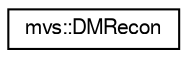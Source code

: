 digraph "Graphical Class Hierarchy"
{
  edge [fontname="FreeSans",fontsize="10",labelfontname="FreeSans",labelfontsize="10"];
  node [fontname="FreeSans",fontsize="10",shape=record];
  rankdir="LR";
  Node0 [label="mvs::DMRecon",height=0.2,width=0.4,color="black", fillcolor="white", style="filled",URL="$classmvs_1_1_d_m_recon.html"];
}
